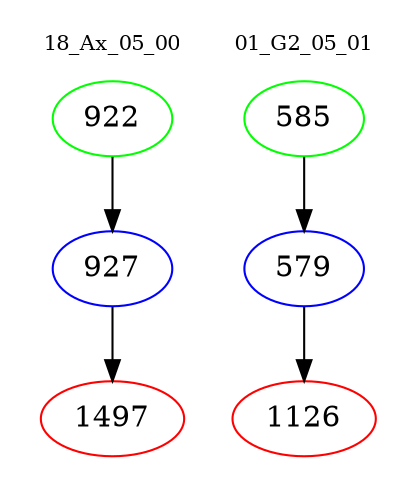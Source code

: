 digraph{
subgraph cluster_0 {
color = white
label = "18_Ax_05_00";
fontsize=10;
T0_922 [label="922", color="green"]
T0_922 -> T0_927 [color="black"]
T0_927 [label="927", color="blue"]
T0_927 -> T0_1497 [color="black"]
T0_1497 [label="1497", color="red"]
}
subgraph cluster_1 {
color = white
label = "01_G2_05_01";
fontsize=10;
T1_585 [label="585", color="green"]
T1_585 -> T1_579 [color="black"]
T1_579 [label="579", color="blue"]
T1_579 -> T1_1126 [color="black"]
T1_1126 [label="1126", color="red"]
}
}
